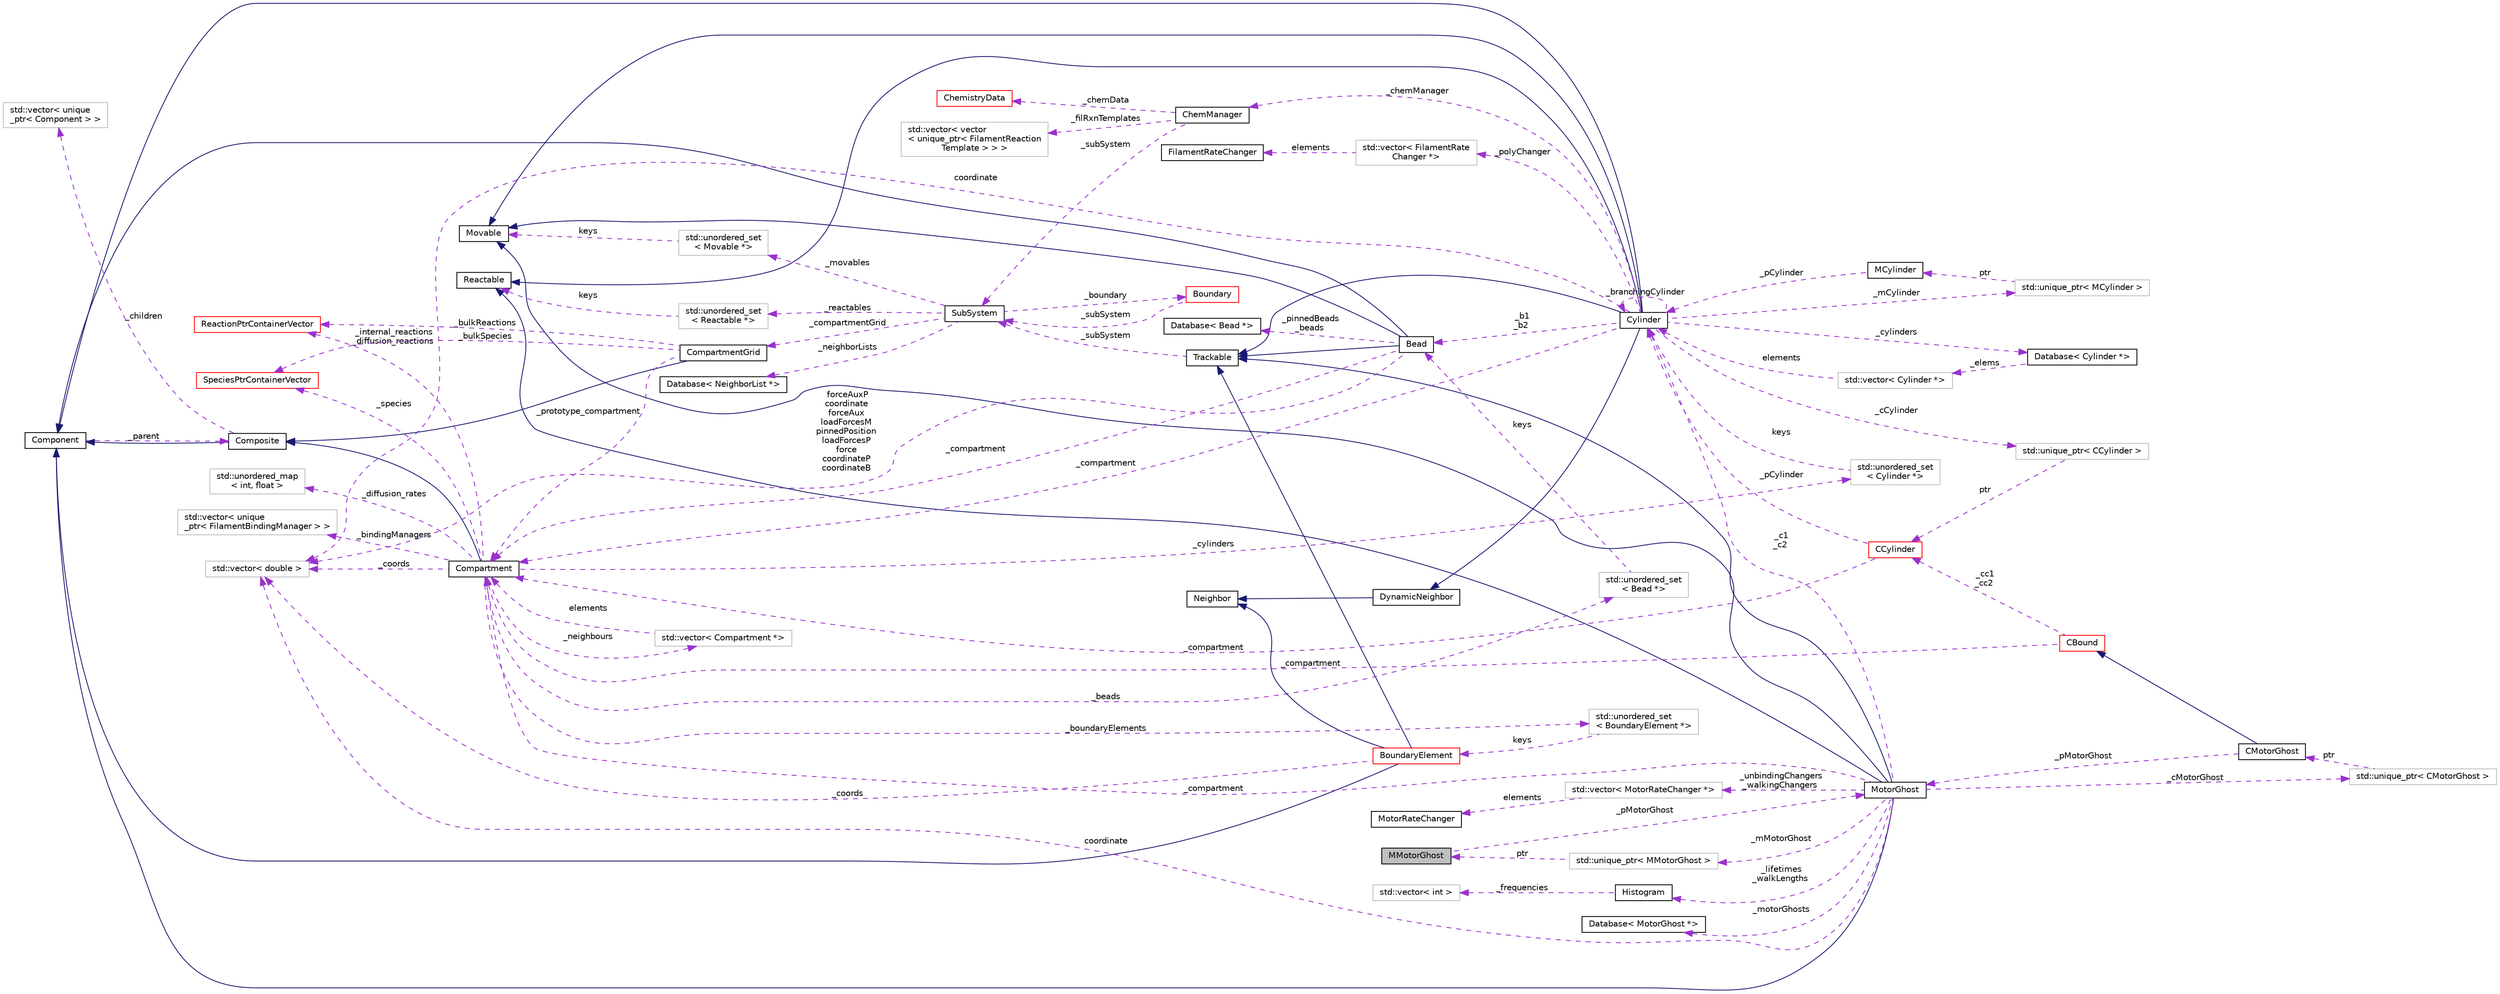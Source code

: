 digraph "MMotorGhost"
{
 // INTERACTIVE_SVG=YES
  edge [fontname="Helvetica",fontsize="10",labelfontname="Helvetica",labelfontsize="10"];
  node [fontname="Helvetica",fontsize="10",shape=record];
  rankdir="LR";
  Node1 [label="MMotorGhost",height=0.2,width=0.4,color="black", fillcolor="grey75", style="filled", fontcolor="black"];
  Node2 -> Node1 [dir="back",color="darkorchid3",fontsize="10",style="dashed",label=" _pMotorGhost" ,fontname="Helvetica"];
  Node2 [label="MotorGhost",height=0.2,width=0.4,color="black", fillcolor="white", style="filled",URL="$classMotorGhost.html",tooltip="A container to store a MMotorGhost and CMotorGhost. "];
  Node3 -> Node2 [dir="back",color="midnightblue",fontsize="10",style="solid",fontname="Helvetica"];
  Node3 [label="Component",height=0.2,width=0.4,color="black", fillcolor="white", style="filled",URL="$classComponent.html",tooltip="The base class for the Composite pattern hieararchy. "];
  Node4 -> Node3 [dir="back",color="darkorchid3",fontsize="10",style="dashed",label=" _parent" ,fontname="Helvetica"];
  Node4 [label="Composite",height=0.2,width=0.4,color="black", fillcolor="white", style="filled",URL="$classComposite.html",tooltip="The aggregating class for the Composite pattern. "];
  Node3 -> Node4 [dir="back",color="midnightblue",fontsize="10",style="solid",fontname="Helvetica"];
  Node5 -> Node4 [dir="back",color="darkorchid3",fontsize="10",style="dashed",label=" _children" ,fontname="Helvetica"];
  Node5 [label="std::vector\< unique\l_ptr\< Component \> \>",height=0.2,width=0.4,color="grey75", fillcolor="white", style="filled"];
  Node7 -> Node2 [dir="back",color="midnightblue",fontsize="10",style="solid",fontname="Helvetica"];
  Node7 [label="Trackable",height=0.2,width=0.4,color="black", fillcolor="white", style="filled",URL="$classTrackable.html",tooltip="An abstract base class for a trackable object in the SubSystem. "];
  Node8 -> Node7 [dir="back",color="darkorchid3",fontsize="10",style="dashed",label=" _subSystem" ,fontname="Helvetica"];
  Node8 [label="SubSystem",height=0.2,width=0.4,color="black", fillcolor="white", style="filled",URL="$classSubSystem.html",tooltip="Manages all Movables and Reactables. "];
  Node9 -> Node8 [dir="back",color="darkorchid3",fontsize="10",style="dashed",label=" _movables" ,fontname="Helvetica"];
  Node9 [label="std::unordered_set\l\< Movable *\>",height=0.2,width=0.4,color="grey75", fillcolor="white", style="filled"];
  Node10 -> Node9 [dir="back",color="darkorchid3",fontsize="10",style="dashed",label=" keys" ,fontname="Helvetica"];
  Node10 [label="Movable",height=0.2,width=0.4,color="black", fillcolor="white", style="filled",URL="$classMovable.html",tooltip="An abstract base class for a movable element in the SubSystem. "];
  Node11 -> Node8 [dir="back",color="darkorchid3",fontsize="10",style="dashed",label=" _reactables" ,fontname="Helvetica"];
  Node11 [label="std::unordered_set\l\< Reactable *\>",height=0.2,width=0.4,color="grey75", fillcolor="white", style="filled"];
  Node12 -> Node11 [dir="back",color="darkorchid3",fontsize="10",style="dashed",label=" keys" ,fontname="Helvetica"];
  Node12 [label="Reactable",height=0.2,width=0.4,color="black", fillcolor="white", style="filled",URL="$classReactable.html",tooltip="An abstract base class for a reactable element in the SubSystem. "];
  Node13 -> Node8 [dir="back",color="darkorchid3",fontsize="10",style="dashed",label=" _boundary" ,fontname="Helvetica"];
  Node13 [label="Boundary",height=0.2,width=0.4,color="red", fillcolor="white", style="filled",URL="$classBoundary.html",tooltip="To store all BoundarySurfaces that are in the SubSystem. "];
  Node8 -> Node13 [dir="back",color="darkorchid3",fontsize="10",style="dashed",label=" _subSystem" ,fontname="Helvetica"];
  Node23 -> Node8 [dir="back",color="darkorchid3",fontsize="10",style="dashed",label=" _compartmentGrid" ,fontname="Helvetica"];
  Node23 [label="CompartmentGrid",height=0.2,width=0.4,color="black", fillcolor="white", style="filled",URL="$classCompartmentGrid.html",tooltip="A simple n-dimensional grid of Compartment objects. "];
  Node4 -> Node23 [dir="back",color="midnightblue",fontsize="10",style="solid",fontname="Helvetica"];
  Node24 -> Node23 [dir="back",color="darkorchid3",fontsize="10",style="dashed",label=" _prototype_compartment" ,fontname="Helvetica"];
  Node24 [label="Compartment",height=0.2,width=0.4,color="black", fillcolor="white", style="filled",URL="$classCompartment.html",tooltip="A container or holding Species and Reactions. "];
  Node4 -> Node24 [dir="back",color="midnightblue",fontsize="10",style="solid",fontname="Helvetica"];
  Node25 -> Node24 [dir="back",color="darkorchid3",fontsize="10",style="dashed",label=" _beads" ,fontname="Helvetica"];
  Node25 [label="std::unordered_set\l\< Bead *\>",height=0.2,width=0.4,color="grey75", fillcolor="white", style="filled"];
  Node26 -> Node25 [dir="back",color="darkorchid3",fontsize="10",style="dashed",label=" keys" ,fontname="Helvetica"];
  Node26 [label="Bead",height=0.2,width=0.4,color="black", fillcolor="white", style="filled",URL="$classBead.html",tooltip="Represents a single coordinate between Cylinders, and holds forces needed for mechanical equilibratio..."];
  Node3 -> Node26 [dir="back",color="midnightblue",fontsize="10",style="solid",fontname="Helvetica"];
  Node7 -> Node26 [dir="back",color="midnightblue",fontsize="10",style="solid",fontname="Helvetica"];
  Node10 -> Node26 [dir="back",color="midnightblue",fontsize="10",style="solid",fontname="Helvetica"];
  Node24 -> Node26 [dir="back",color="darkorchid3",fontsize="10",style="dashed",label=" _compartment" ,fontname="Helvetica"];
  Node27 -> Node26 [dir="back",color="darkorchid3",fontsize="10",style="dashed",label=" _pinnedBeads\n_beads" ,fontname="Helvetica"];
  Node27 [label="Database\< Bead *\>",height=0.2,width=0.4,color="black", fillcolor="white", style="filled",URL="$classDatabase.html"];
  Node22 -> Node26 [dir="back",color="darkorchid3",fontsize="10",style="dashed",label=" forceAuxP\ncoordinate\nforceAux\nloadForcesM\npinnedPosition\nloadForcesP\nforce\ncoordinateP\ncoordinateB" ,fontname="Helvetica"];
  Node22 [label="std::vector\< double \>",height=0.2,width=0.4,color="grey75", fillcolor="white", style="filled"];
  Node28 -> Node24 [dir="back",color="darkorchid3",fontsize="10",style="dashed",label=" _neighbours" ,fontname="Helvetica"];
  Node28 [label="std::vector\< Compartment *\>",height=0.2,width=0.4,color="grey75", fillcolor="white", style="filled"];
  Node24 -> Node28 [dir="back",color="darkorchid3",fontsize="10",style="dashed",label=" elements" ,fontname="Helvetica"];
  Node29 -> Node24 [dir="back",color="darkorchid3",fontsize="10",style="dashed",label=" _cylinders" ,fontname="Helvetica"];
  Node29 [label="std::unordered_set\l\< Cylinder *\>",height=0.2,width=0.4,color="grey75", fillcolor="white", style="filled"];
  Node30 -> Node29 [dir="back",color="darkorchid3",fontsize="10",style="dashed",label=" keys" ,fontname="Helvetica"];
  Node30 [label="Cylinder",height=0.2,width=0.4,color="black", fillcolor="white", style="filled",URL="$classCylinder.html",tooltip="A container to store a MCylinder and CCylinder. "];
  Node3 -> Node30 [dir="back",color="midnightblue",fontsize="10",style="solid",fontname="Helvetica"];
  Node7 -> Node30 [dir="back",color="midnightblue",fontsize="10",style="solid",fontname="Helvetica"];
  Node10 -> Node30 [dir="back",color="midnightblue",fontsize="10",style="solid",fontname="Helvetica"];
  Node12 -> Node30 [dir="back",color="midnightblue",fontsize="10",style="solid",fontname="Helvetica"];
  Node31 -> Node30 [dir="back",color="midnightblue",fontsize="10",style="solid",fontname="Helvetica"];
  Node31 [label="DynamicNeighbor",height=0.2,width=0.4,color="black", fillcolor="white", style="filled",URL="$classDynamicNeighbor.html",tooltip="An abstract base class for any element that can be added or removed from a NeighborList dynamically a..."];
  Node20 -> Node31 [dir="back",color="midnightblue",fontsize="10",style="solid",fontname="Helvetica"];
  Node20 [label="Neighbor",height=0.2,width=0.4,color="black", fillcolor="white", style="filled",URL="$classNeighbor.html",tooltip="An abstract base class for any element that can be added or removed from a NeighborList statically at..."];
  Node30 -> Node30 [dir="back",color="darkorchid3",fontsize="10",style="dashed",label=" _branchingCylinder" ,fontname="Helvetica"];
  Node32 -> Node30 [dir="back",color="darkorchid3",fontsize="10",style="dashed",label=" _polyChanger" ,fontname="Helvetica"];
  Node32 [label="std::vector\< FilamentRate\lChanger *\>",height=0.2,width=0.4,color="grey75", fillcolor="white", style="filled"];
  Node33 -> Node32 [dir="back",color="darkorchid3",fontsize="10",style="dashed",label=" elements" ,fontname="Helvetica"];
  Node33 [label="FilamentRateChanger",height=0.2,width=0.4,color="black", fillcolor="white", style="filled",URL="$classFilamentRateChanger.html",tooltip="Used to change Filament reaction rates based on forces in the network. "];
  Node34 -> Node30 [dir="back",color="darkorchid3",fontsize="10",style="dashed",label=" _cCylinder" ,fontname="Helvetica"];
  Node34 [label="std::unique_ptr\< CCylinder \>",height=0.2,width=0.4,color="grey75", fillcolor="white", style="filled"];
  Node35 -> Node34 [dir="back",color="darkorchid3",fontsize="10",style="dashed",label=" ptr" ,fontname="Helvetica"];
  Node35 [label="CCylinder",height=0.2,width=0.4,color="red", fillcolor="white", style="filled",URL="$classCCylinder.html",tooltip="Holds all CMonomers and Reactions associated with it. "];
  Node30 -> Node35 [dir="back",color="darkorchid3",fontsize="10",style="dashed",label=" _pCylinder" ,fontname="Helvetica"];
  Node24 -> Node35 [dir="back",color="darkorchid3",fontsize="10",style="dashed",label=" _compartment" ,fontname="Helvetica"];
  Node26 -> Node30 [dir="back",color="darkorchid3",fontsize="10",style="dashed",label=" _b1\n_b2" ,fontname="Helvetica"];
  Node54 -> Node30 [dir="back",color="darkorchid3",fontsize="10",style="dashed",label=" _cylinders" ,fontname="Helvetica"];
  Node54 [label="Database\< Cylinder *\>",height=0.2,width=0.4,color="black", fillcolor="white", style="filled",URL="$classDatabase.html"];
  Node55 -> Node54 [dir="back",color="darkorchid3",fontsize="10",style="dashed",label=" _elems" ,fontname="Helvetica"];
  Node55 [label="std::vector\< Cylinder *\>",height=0.2,width=0.4,color="grey75", fillcolor="white", style="filled"];
  Node30 -> Node55 [dir="back",color="darkorchid3",fontsize="10",style="dashed",label=" elements" ,fontname="Helvetica"];
  Node24 -> Node30 [dir="back",color="darkorchid3",fontsize="10",style="dashed",label=" _compartment" ,fontname="Helvetica"];
  Node56 -> Node30 [dir="back",color="darkorchid3",fontsize="10",style="dashed",label=" _chemManager" ,fontname="Helvetica"];
  Node56 [label="ChemManager",height=0.2,width=0.4,color="black", fillcolor="white", style="filled",URL="$classChemManager.html",tooltip="For initailizing chemical reactions based on a specific system. "];
  Node57 -> Node56 [dir="back",color="darkorchid3",fontsize="10",style="dashed",label=" _filRxnTemplates" ,fontname="Helvetica"];
  Node57 [label="std::vector\< vector\l\< unique_ptr\< FilamentReaction\lTemplate \> \> \>",height=0.2,width=0.4,color="grey75", fillcolor="white", style="filled"];
  Node58 -> Node56 [dir="back",color="darkorchid3",fontsize="10",style="dashed",label=" _chemData" ,fontname="Helvetica"];
  Node58 [label="ChemistryData",height=0.2,width=0.4,color="red", fillcolor="white", style="filled",URL="$structChemistryData.html",tooltip="Struct to hold Species and Reaction information. "];
  Node8 -> Node56 [dir="back",color="darkorchid3",fontsize="10",style="dashed",label=" _subSystem" ,fontname="Helvetica"];
  Node70 -> Node30 [dir="back",color="darkorchid3",fontsize="10",style="dashed",label=" _mCylinder" ,fontname="Helvetica"];
  Node70 [label="std::unique_ptr\< MCylinder \>",height=0.2,width=0.4,color="grey75", fillcolor="white", style="filled"];
  Node71 -> Node70 [dir="back",color="darkorchid3",fontsize="10",style="dashed",label=" ptr" ,fontname="Helvetica"];
  Node71 [label="MCylinder",height=0.2,width=0.4,color="black", fillcolor="white", style="filled",URL="$classMCylinder.html",tooltip="Used to hold mechanical properties of a Cylinder. "];
  Node30 -> Node71 [dir="back",color="darkorchid3",fontsize="10",style="dashed",label=" _pCylinder" ,fontname="Helvetica"];
  Node22 -> Node30 [dir="back",color="darkorchid3",fontsize="10",style="dashed",label=" coordinate" ,fontname="Helvetica"];
  Node72 -> Node24 [dir="back",color="darkorchid3",fontsize="10",style="dashed",label=" _boundaryElements" ,fontname="Helvetica"];
  Node72 [label="std::unordered_set\l\< BoundaryElement *\>",height=0.2,width=0.4,color="grey75", fillcolor="white", style="filled"];
  Node19 -> Node72 [dir="back",color="darkorchid3",fontsize="10",style="dashed",label=" keys" ,fontname="Helvetica"];
  Node19 [label="BoundaryElement",height=0.2,width=0.4,color="red", fillcolor="white", style="filled",URL="$classBoundaryElement.html",tooltip="Represents an element of a BoundarySurface. "];
  Node3 -> Node19 [dir="back",color="midnightblue",fontsize="10",style="solid",fontname="Helvetica"];
  Node7 -> Node19 [dir="back",color="midnightblue",fontsize="10",style="solid",fontname="Helvetica"];
  Node20 -> Node19 [dir="back",color="midnightblue",fontsize="10",style="solid",fontname="Helvetica"];
  Node22 -> Node19 [dir="back",color="darkorchid3",fontsize="10",style="dashed",label=" _coords" ,fontname="Helvetica"];
  Node73 -> Node24 [dir="back",color="darkorchid3",fontsize="10",style="dashed",label=" _internal_reactions\n_diffusion_reactions" ,fontname="Helvetica"];
  Node73 [label="ReactionPtrContainerVector",height=0.2,width=0.4,color="red", fillcolor="white", style="filled",URL="$classReactionPtrContainerVector.html",tooltip="A concrete class implementing the ReactionPtrContainerIFace, using vector<unique_ptr<ReactionBase>> a..."];
  Node77 -> Node24 [dir="back",color="darkorchid3",fontsize="10",style="dashed",label=" _diffusion_rates" ,fontname="Helvetica"];
  Node77 [label="std::unordered_map\l\< int, float \>",height=0.2,width=0.4,color="grey75", fillcolor="white", style="filled"];
  Node22 -> Node24 [dir="back",color="darkorchid3",fontsize="10",style="dashed",label=" _coords" ,fontname="Helvetica"];
  Node78 -> Node24 [dir="back",color="darkorchid3",fontsize="10",style="dashed",label=" _bindingManagers" ,fontname="Helvetica"];
  Node78 [label="std::vector\< unique\l_ptr\< FilamentBindingManager \> \>",height=0.2,width=0.4,color="grey75", fillcolor="white", style="filled"];
  Node81 -> Node24 [dir="back",color="darkorchid3",fontsize="10",style="dashed",label=" _species" ,fontname="Helvetica"];
  Node81 [label="SpeciesPtrContainerVector",height=0.2,width=0.4,color="red", fillcolor="white", style="filled",URL="$classSpeciesPtrContainerVector.html",tooltip="A concrete class implementing the SpeciesPtrContainerIFace, using vector<unique_ptr<Species>> as the ..."];
  Node73 -> Node23 [dir="back",color="darkorchid3",fontsize="10",style="dashed",label=" _bulkReactions" ,fontname="Helvetica"];
  Node81 -> Node23 [dir="back",color="darkorchid3",fontsize="10",style="dashed",label=" _bulkSpecies" ,fontname="Helvetica"];
  Node85 -> Node8 [dir="back",color="darkorchid3",fontsize="10",style="dashed",label=" _neighborLists" ,fontname="Helvetica"];
  Node85 [label="Database\< NeighborList *\>",height=0.2,width=0.4,color="black", fillcolor="white", style="filled",URL="$classDatabase.html"];
  Node10 -> Node2 [dir="back",color="midnightblue",fontsize="10",style="solid",fontname="Helvetica"];
  Node12 -> Node2 [dir="back",color="midnightblue",fontsize="10",style="solid",fontname="Helvetica"];
  Node86 -> Node2 [dir="back",color="darkorchid3",fontsize="10",style="dashed",label=" _motorGhosts" ,fontname="Helvetica"];
  Node86 [label="Database\< MotorGhost *\>",height=0.2,width=0.4,color="black", fillcolor="white", style="filled",URL="$classDatabase.html"];
  Node30 -> Node2 [dir="back",color="darkorchid3",fontsize="10",style="dashed",label=" _c1\n_c2" ,fontname="Helvetica"];
  Node87 -> Node2 [dir="back",color="darkorchid3",fontsize="10",style="dashed",label=" _mMotorGhost" ,fontname="Helvetica"];
  Node87 [label="std::unique_ptr\< MMotorGhost \>",height=0.2,width=0.4,color="grey75", fillcolor="white", style="filled"];
  Node1 -> Node87 [dir="back",color="darkorchid3",fontsize="10",style="dashed",label=" ptr" ,fontname="Helvetica"];
  Node88 -> Node2 [dir="back",color="darkorchid3",fontsize="10",style="dashed",label=" _cMotorGhost" ,fontname="Helvetica"];
  Node88 [label="std::unique_ptr\< CMotorGhost \>",height=0.2,width=0.4,color="grey75", fillcolor="white", style="filled"];
  Node89 -> Node88 [dir="back",color="darkorchid3",fontsize="10",style="dashed",label=" ptr" ,fontname="Helvetica"];
  Node89 [label="CMotorGhost",height=0.2,width=0.4,color="black", fillcolor="white", style="filled",URL="$classCMotorGhost.html",tooltip="A class to represent the chemical component of a MotorGhost. "];
  Node39 -> Node89 [dir="back",color="midnightblue",fontsize="10",style="solid",fontname="Helvetica"];
  Node39 [label="CBound",height=0.2,width=0.4,color="red", fillcolor="white", style="filled",URL="$classCBound.html",tooltip="Represents a chemical object that is bound to a Filament. "];
  Node35 -> Node39 [dir="back",color="darkorchid3",fontsize="10",style="dashed",label=" _cc1\n_cc2" ,fontname="Helvetica"];
  Node24 -> Node39 [dir="back",color="darkorchid3",fontsize="10",style="dashed",label=" _compartment" ,fontname="Helvetica"];
  Node2 -> Node89 [dir="back",color="darkorchid3",fontsize="10",style="dashed",label=" _pMotorGhost" ,fontname="Helvetica"];
  Node90 -> Node2 [dir="back",color="darkorchid3",fontsize="10",style="dashed",label=" _unbindingChangers\n_walkingChangers" ,fontname="Helvetica"];
  Node90 [label="std::vector\< MotorRateChanger *\>",height=0.2,width=0.4,color="grey75", fillcolor="white", style="filled"];
  Node91 -> Node90 [dir="back",color="darkorchid3",fontsize="10",style="dashed",label=" elements" ,fontname="Helvetica"];
  Node91 [label="MotorRateChanger",height=0.2,width=0.4,color="black", fillcolor="white", style="filled",URL="$classMotorRateChanger.html",tooltip="Used to change MotorGhost reaction rates based on forces in the network. "];
  Node92 -> Node2 [dir="back",color="darkorchid3",fontsize="10",style="dashed",label=" _lifetimes\n_walkLengths" ,fontname="Helvetica"];
  Node92 [label="Histogram",height=0.2,width=0.4,color="black", fillcolor="white", style="filled",URL="$classHistogram.html",tooltip="A class to hold frequency of occurences in a general set of data. "];
  Node93 -> Node92 [dir="back",color="darkorchid3",fontsize="10",style="dashed",label=" _frequencies" ,fontname="Helvetica"];
  Node93 [label="std::vector\< int \>",height=0.2,width=0.4,color="grey75", fillcolor="white", style="filled"];
  Node24 -> Node2 [dir="back",color="darkorchid3",fontsize="10",style="dashed",label=" _compartment" ,fontname="Helvetica"];
  Node22 -> Node2 [dir="back",color="darkorchid3",fontsize="10",style="dashed",label=" coordinate" ,fontname="Helvetica"];
}
